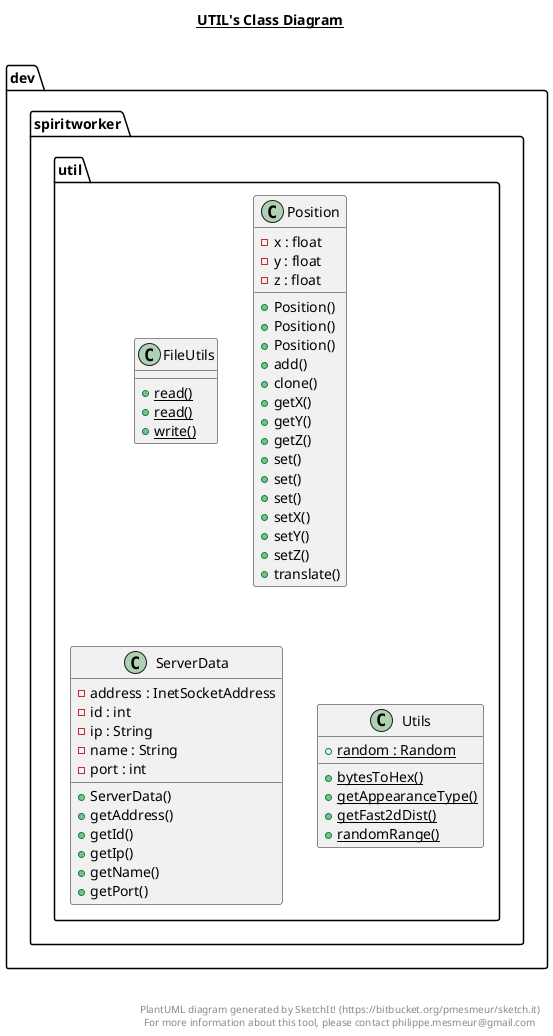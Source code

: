 @startuml

title __UTIL's Class Diagram__\n

  namespace dev.spiritworker {
    namespace util {
      class dev.spiritworker.util.FileUtils {
          {static} + read()
          {static} + read()
          {static} + write()
      }
    }
  }
  

  namespace dev.spiritworker {
    namespace util {
      class dev.spiritworker.util.Position {
          - x : float
          - y : float
          - z : float
          + Position()
          + Position()
          + Position()
          + add()
          + clone()
          + getX()
          + getY()
          + getZ()
          + set()
          + set()
          + set()
          + setX()
          + setY()
          + setZ()
          + translate()
      }
    }
  }
  

  namespace dev.spiritworker {
    namespace util {
      class dev.spiritworker.util.ServerData {
          - address : InetSocketAddress
          - id : int
          - ip : String
          - name : String
          - port : int
          + ServerData()
          + getAddress()
          + getId()
          + getIp()
          + getName()
          + getPort()
      }
    }
  }
  

  namespace dev.spiritworker {
    namespace util {
      class dev.spiritworker.util.Utils {
          {static} + random : Random
          {static} + bytesToHex()
          {static} + getAppearanceType()
          {static} + getFast2dDist()
          {static} + randomRange()
      }
    }
  }
  



right footer


PlantUML diagram generated by SketchIt! (https://bitbucket.org/pmesmeur/sketch.it)
For more information about this tool, please contact philippe.mesmeur@gmail.com
endfooter

@enduml
